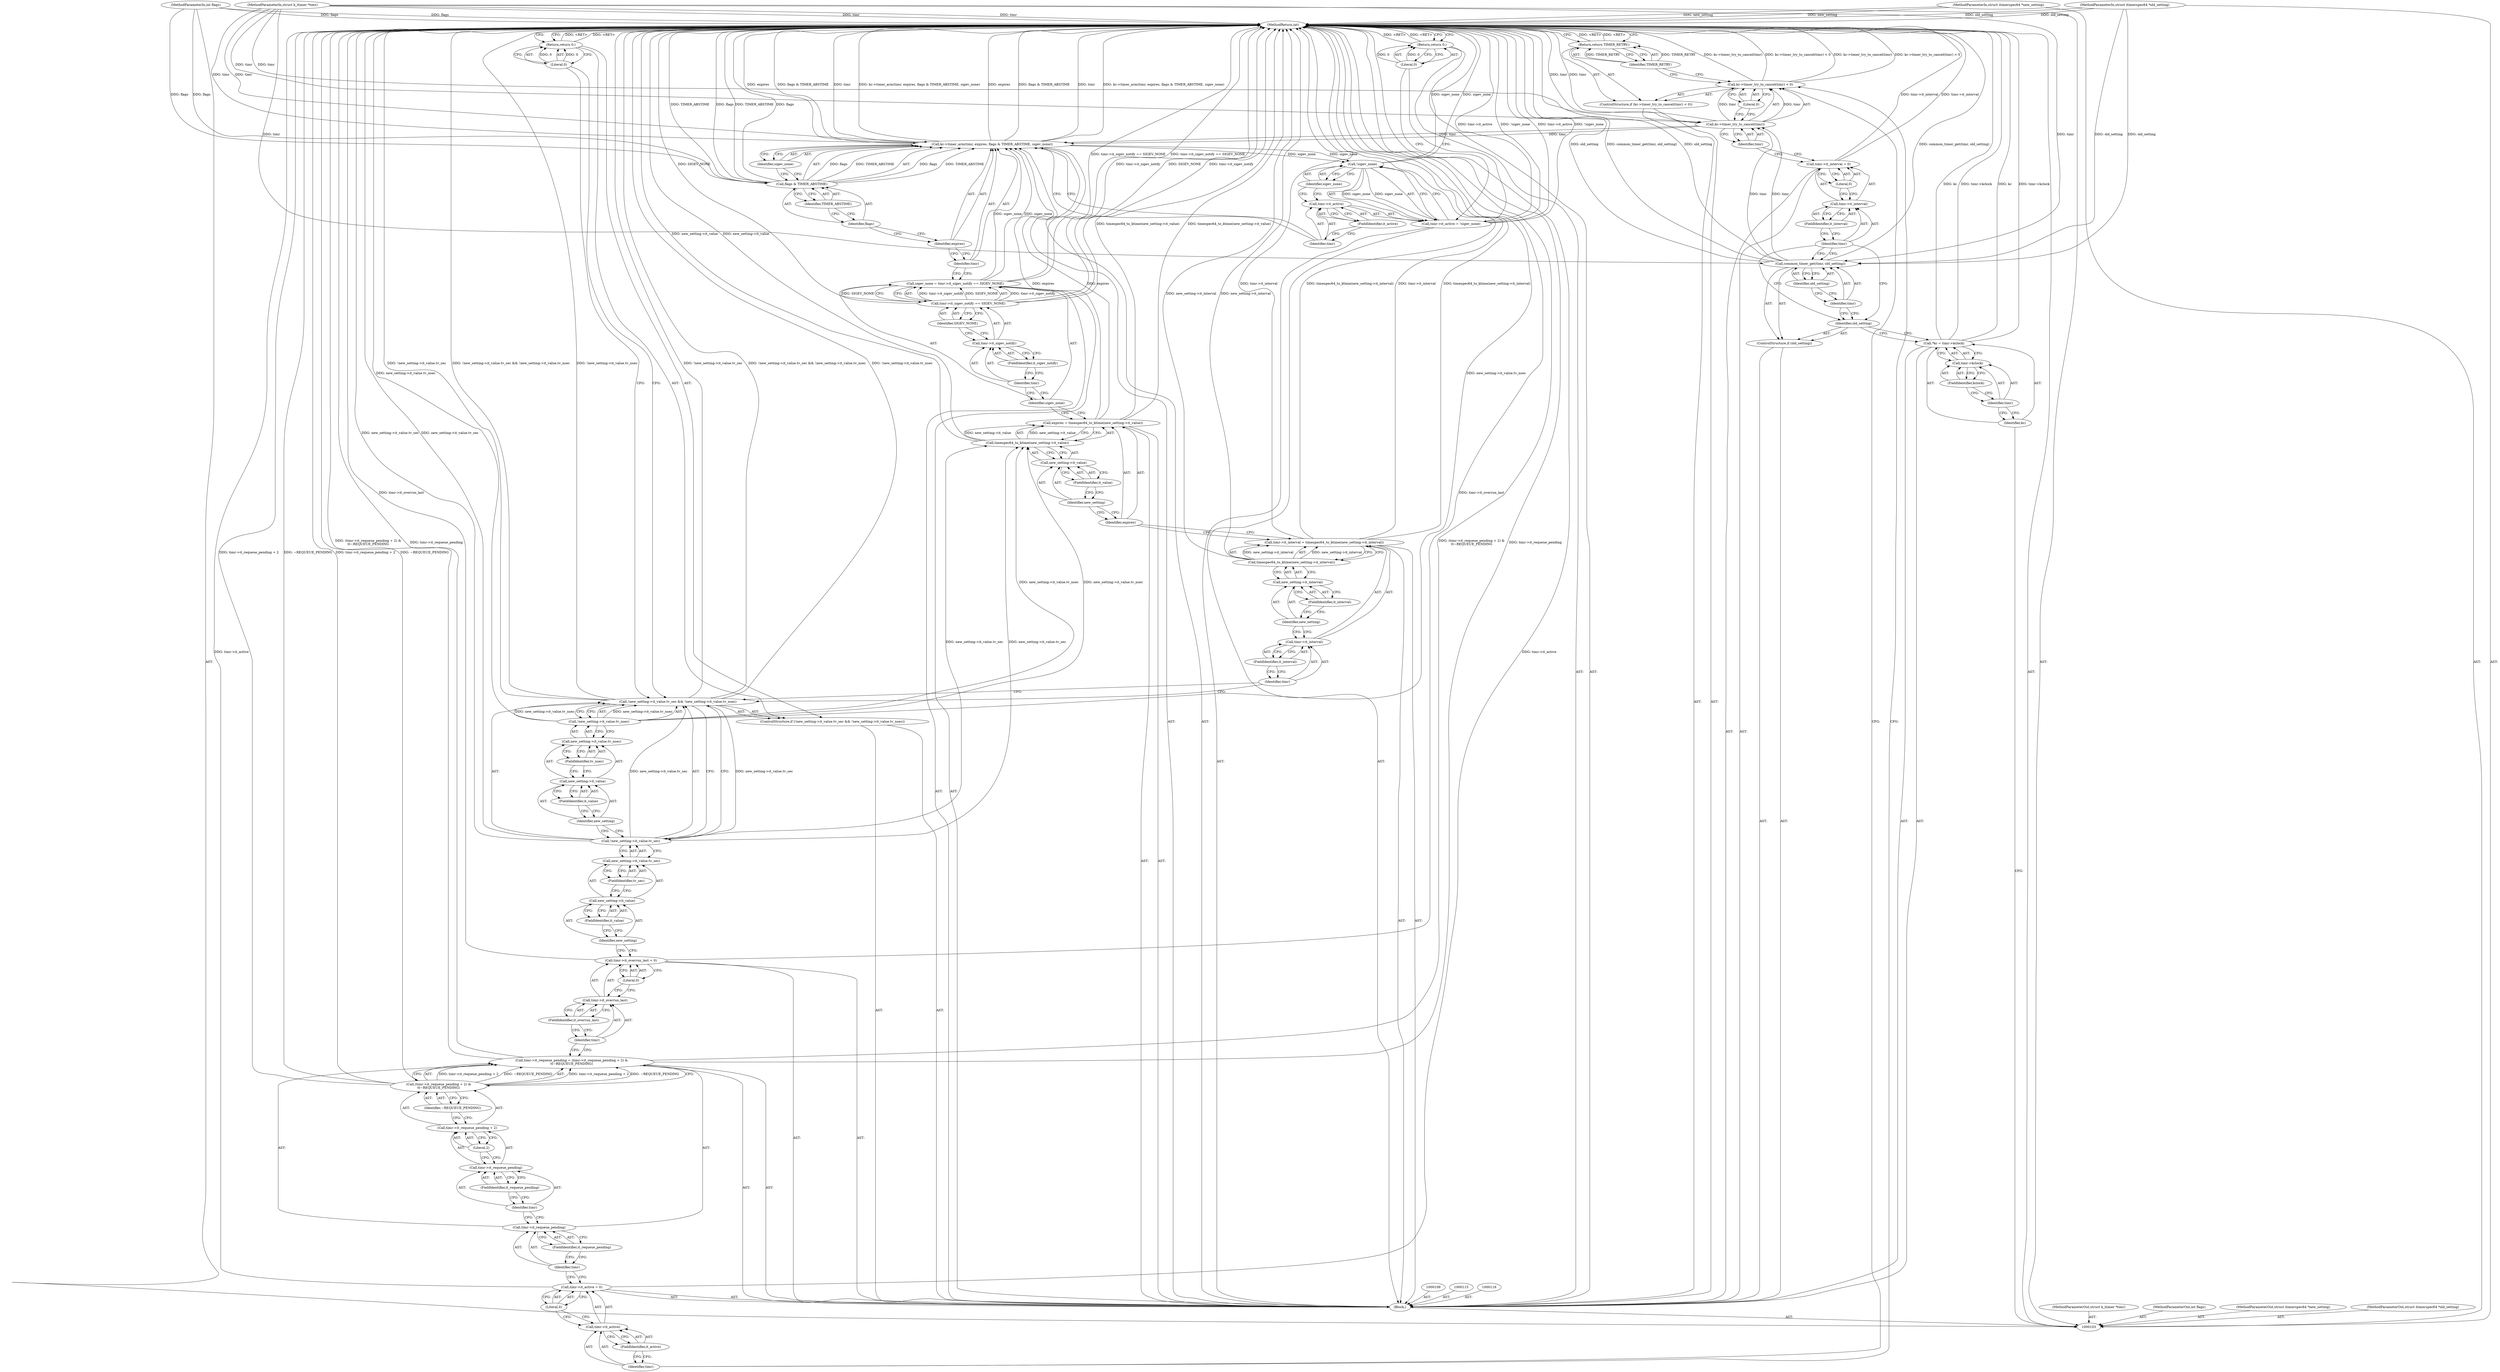 digraph "0_linux_cef31d9af908243421258f1df35a4a644604efbe_0" {
"1000207" [label="(MethodReturn,int)"];
"1000104" [label="(MethodParameterIn,struct k_itimer *timr)"];
"1000281" [label="(MethodParameterOut,struct k_itimer *timr)"];
"1000105" [label="(MethodParameterIn,int flags)"];
"1000282" [label="(MethodParameterOut,int flags)"];
"1000120" [label="(Identifier,timr)"];
"1000119" [label="(Call,common_timer_get(timr, old_setting))"];
"1000121" [label="(Identifier,old_setting)"];
"1000122" [label="(Call,timr->it_interval = 0)"];
"1000123" [label="(Call,timr->it_interval)"];
"1000124" [label="(Identifier,timr)"];
"1000126" [label="(Literal,0)"];
"1000125" [label="(FieldIdentifier,it_interval)"];
"1000127" [label="(ControlStructure,if (kc->timer_try_to_cancel(timr) < 0))"];
"1000130" [label="(Identifier,timr)"];
"1000131" [label="(Literal,0)"];
"1000128" [label="(Call,kc->timer_try_to_cancel(timr) < 0)"];
"1000129" [label="(Call,kc->timer_try_to_cancel(timr))"];
"1000132" [label="(Return,return TIMER_RETRY;)"];
"1000133" [label="(Identifier,TIMER_RETRY)"];
"1000106" [label="(MethodParameterIn,struct itimerspec64 *new_setting)"];
"1000283" [label="(MethodParameterOut,struct itimerspec64 *new_setting)"];
"1000134" [label="(Call,timr->it_active = 0)"];
"1000135" [label="(Call,timr->it_active)"];
"1000136" [label="(Identifier,timr)"];
"1000138" [label="(Literal,0)"];
"1000137" [label="(FieldIdentifier,it_active)"];
"1000139" [label="(Call,timr->it_requeue_pending = (timr->it_requeue_pending + 2) &\n\t\t~REQUEUE_PENDING)"];
"1000140" [label="(Call,timr->it_requeue_pending)"];
"1000141" [label="(Identifier,timr)"];
"1000143" [label="(Call,(timr->it_requeue_pending + 2) &\n\t\t~REQUEUE_PENDING)"];
"1000144" [label="(Call,timr->it_requeue_pending + 2)"];
"1000145" [label="(Call,timr->it_requeue_pending)"];
"1000146" [label="(Identifier,timr)"];
"1000147" [label="(FieldIdentifier,it_requeue_pending)"];
"1000148" [label="(Literal,2)"];
"1000142" [label="(FieldIdentifier,it_requeue_pending)"];
"1000149" [label="(Identifier,~REQUEUE_PENDING)"];
"1000150" [label="(Call,timr->it_overrun_last = 0)"];
"1000151" [label="(Call,timr->it_overrun_last)"];
"1000152" [label="(Identifier,timr)"];
"1000154" [label="(Literal,0)"];
"1000153" [label="(FieldIdentifier,it_overrun_last)"];
"1000155" [label="(ControlStructure,if (!new_setting->it_value.tv_sec && !new_setting->it_value.tv_nsec))"];
"1000161" [label="(FieldIdentifier,it_value)"];
"1000162" [label="(FieldIdentifier,tv_sec)"];
"1000163" [label="(Call,!new_setting->it_value.tv_nsec)"];
"1000164" [label="(Call,new_setting->it_value.tv_nsec)"];
"1000165" [label="(Call,new_setting->it_value)"];
"1000166" [label="(Identifier,new_setting)"];
"1000156" [label="(Call,!new_setting->it_value.tv_sec && !new_setting->it_value.tv_nsec)"];
"1000157" [label="(Call,!new_setting->it_value.tv_sec)"];
"1000167" [label="(FieldIdentifier,it_value)"];
"1000158" [label="(Call,new_setting->it_value.tv_sec)"];
"1000159" [label="(Call,new_setting->it_value)"];
"1000160" [label="(Identifier,new_setting)"];
"1000168" [label="(FieldIdentifier,tv_nsec)"];
"1000169" [label="(Return,return 0;)"];
"1000170" [label="(Literal,0)"];
"1000107" [label="(MethodParameterIn,struct itimerspec64 *old_setting)"];
"1000284" [label="(MethodParameterOut,struct itimerspec64 *old_setting)"];
"1000171" [label="(Call,timr->it_interval = timespec64_to_ktime(new_setting->it_interval))"];
"1000172" [label="(Call,timr->it_interval)"];
"1000173" [label="(Identifier,timr)"];
"1000175" [label="(Call,timespec64_to_ktime(new_setting->it_interval))"];
"1000176" [label="(Call,new_setting->it_interval)"];
"1000177" [label="(Identifier,new_setting)"];
"1000178" [label="(FieldIdentifier,it_interval)"];
"1000174" [label="(FieldIdentifier,it_interval)"];
"1000181" [label="(Call,timespec64_to_ktime(new_setting->it_value))"];
"1000179" [label="(Call,expires = timespec64_to_ktime(new_setting->it_value))"];
"1000180" [label="(Identifier,expires)"];
"1000182" [label="(Call,new_setting->it_value)"];
"1000183" [label="(Identifier,new_setting)"];
"1000184" [label="(FieldIdentifier,it_value)"];
"1000185" [label="(Call,sigev_none = timr->it_sigev_notify == SIGEV_NONE)"];
"1000186" [label="(Identifier,sigev_none)"];
"1000187" [label="(Call,timr->it_sigev_notify == SIGEV_NONE)"];
"1000188" [label="(Call,timr->it_sigev_notify)"];
"1000189" [label="(Identifier,timr)"];
"1000190" [label="(FieldIdentifier,it_sigev_notify)"];
"1000191" [label="(Identifier,SIGEV_NONE)"];
"1000193" [label="(Identifier,timr)"];
"1000192" [label="(Call,kc->timer_arm(timr, expires, flags & TIMER_ABSTIME, sigev_none))"];
"1000194" [label="(Identifier,expires)"];
"1000195" [label="(Call,flags & TIMER_ABSTIME)"];
"1000196" [label="(Identifier,flags)"];
"1000197" [label="(Identifier,TIMER_ABSTIME)"];
"1000198" [label="(Identifier,sigev_none)"];
"1000199" [label="(Call,timr->it_active = !sigev_none)"];
"1000200" [label="(Call,timr->it_active)"];
"1000201" [label="(Identifier,timr)"];
"1000203" [label="(Call,!sigev_none)"];
"1000204" [label="(Identifier,sigev_none)"];
"1000202" [label="(FieldIdentifier,it_active)"];
"1000205" [label="(Return,return 0;)"];
"1000206" [label="(Literal,0)"];
"1000108" [label="(Block,)"];
"1000110" [label="(Call,*kc = timr->kclock)"];
"1000111" [label="(Identifier,kc)"];
"1000112" [label="(Call,timr->kclock)"];
"1000113" [label="(Identifier,timr)"];
"1000114" [label="(FieldIdentifier,kclock)"];
"1000117" [label="(ControlStructure,if (old_setting))"];
"1000118" [label="(Identifier,old_setting)"];
"1000207" -> "1000103"  [label="AST: "];
"1000207" -> "1000132"  [label="CFG: "];
"1000207" -> "1000169"  [label="CFG: "];
"1000207" -> "1000205"  [label="CFG: "];
"1000169" -> "1000207"  [label="DDG: <RET>"];
"1000132" -> "1000207"  [label="DDG: <RET>"];
"1000205" -> "1000207"  [label="DDG: <RET>"];
"1000192" -> "1000207"  [label="DDG: expires"];
"1000192" -> "1000207"  [label="DDG: flags & TIMER_ABSTIME"];
"1000192" -> "1000207"  [label="DDG: timr"];
"1000192" -> "1000207"  [label="DDG: kc->timer_arm(timr, expires, flags & TIMER_ABSTIME, sigev_none)"];
"1000105" -> "1000207"  [label="DDG: flags"];
"1000179" -> "1000207"  [label="DDG: timespec64_to_ktime(new_setting->it_value)"];
"1000110" -> "1000207"  [label="DDG: timr->kclock"];
"1000110" -> "1000207"  [label="DDG: kc"];
"1000119" -> "1000207"  [label="DDG: common_timer_get(timr, old_setting)"];
"1000119" -> "1000207"  [label="DDG: old_setting"];
"1000203" -> "1000207"  [label="DDG: sigev_none"];
"1000181" -> "1000207"  [label="DDG: new_setting->it_value"];
"1000187" -> "1000207"  [label="DDG: timr->it_sigev_notify"];
"1000187" -> "1000207"  [label="DDG: SIGEV_NONE"];
"1000129" -> "1000207"  [label="DDG: timr"];
"1000163" -> "1000207"  [label="DDG: new_setting->it_value.tv_nsec"];
"1000171" -> "1000207"  [label="DDG: timr->it_interval"];
"1000171" -> "1000207"  [label="DDG: timespec64_to_ktime(new_setting->it_interval)"];
"1000185" -> "1000207"  [label="DDG: timr->it_sigev_notify == SIGEV_NONE"];
"1000107" -> "1000207"  [label="DDG: old_setting"];
"1000150" -> "1000207"  [label="DDG: timr->it_overrun_last"];
"1000199" -> "1000207"  [label="DDG: timr->it_active"];
"1000199" -> "1000207"  [label="DDG: !sigev_none"];
"1000156" -> "1000207"  [label="DDG: !new_setting->it_value.tv_sec"];
"1000156" -> "1000207"  [label="DDG: !new_setting->it_value.tv_sec && !new_setting->it_value.tv_nsec"];
"1000156" -> "1000207"  [label="DDG: !new_setting->it_value.tv_nsec"];
"1000104" -> "1000207"  [label="DDG: timr"];
"1000122" -> "1000207"  [label="DDG: timr->it_interval"];
"1000139" -> "1000207"  [label="DDG: timr->it_requeue_pending"];
"1000139" -> "1000207"  [label="DDG: (timr->it_requeue_pending + 2) &\n\t\t~REQUEUE_PENDING"];
"1000128" -> "1000207"  [label="DDG: kc->timer_try_to_cancel(timr)"];
"1000128" -> "1000207"  [label="DDG: kc->timer_try_to_cancel(timr) < 0"];
"1000157" -> "1000207"  [label="DDG: new_setting->it_value.tv_sec"];
"1000143" -> "1000207"  [label="DDG: timr->it_requeue_pending + 2"];
"1000143" -> "1000207"  [label="DDG: ~REQUEUE_PENDING"];
"1000175" -> "1000207"  [label="DDG: new_setting->it_interval"];
"1000195" -> "1000207"  [label="DDG: TIMER_ABSTIME"];
"1000195" -> "1000207"  [label="DDG: flags"];
"1000134" -> "1000207"  [label="DDG: timr->it_active"];
"1000106" -> "1000207"  [label="DDG: new_setting"];
"1000104" -> "1000103"  [label="AST: "];
"1000104" -> "1000207"  [label="DDG: timr"];
"1000104" -> "1000119"  [label="DDG: timr"];
"1000104" -> "1000129"  [label="DDG: timr"];
"1000104" -> "1000192"  [label="DDG: timr"];
"1000281" -> "1000103"  [label="AST: "];
"1000105" -> "1000103"  [label="AST: "];
"1000105" -> "1000207"  [label="DDG: flags"];
"1000105" -> "1000195"  [label="DDG: flags"];
"1000282" -> "1000103"  [label="AST: "];
"1000120" -> "1000119"  [label="AST: "];
"1000120" -> "1000118"  [label="CFG: "];
"1000121" -> "1000120"  [label="CFG: "];
"1000119" -> "1000117"  [label="AST: "];
"1000119" -> "1000121"  [label="CFG: "];
"1000120" -> "1000119"  [label="AST: "];
"1000121" -> "1000119"  [label="AST: "];
"1000124" -> "1000119"  [label="CFG: "];
"1000119" -> "1000207"  [label="DDG: common_timer_get(timr, old_setting)"];
"1000119" -> "1000207"  [label="DDG: old_setting"];
"1000104" -> "1000119"  [label="DDG: timr"];
"1000107" -> "1000119"  [label="DDG: old_setting"];
"1000119" -> "1000129"  [label="DDG: timr"];
"1000121" -> "1000119"  [label="AST: "];
"1000121" -> "1000120"  [label="CFG: "];
"1000119" -> "1000121"  [label="CFG: "];
"1000122" -> "1000108"  [label="AST: "];
"1000122" -> "1000126"  [label="CFG: "];
"1000123" -> "1000122"  [label="AST: "];
"1000126" -> "1000122"  [label="AST: "];
"1000130" -> "1000122"  [label="CFG: "];
"1000122" -> "1000207"  [label="DDG: timr->it_interval"];
"1000123" -> "1000122"  [label="AST: "];
"1000123" -> "1000125"  [label="CFG: "];
"1000124" -> "1000123"  [label="AST: "];
"1000125" -> "1000123"  [label="AST: "];
"1000126" -> "1000123"  [label="CFG: "];
"1000124" -> "1000123"  [label="AST: "];
"1000124" -> "1000119"  [label="CFG: "];
"1000124" -> "1000118"  [label="CFG: "];
"1000125" -> "1000124"  [label="CFG: "];
"1000126" -> "1000122"  [label="AST: "];
"1000126" -> "1000123"  [label="CFG: "];
"1000122" -> "1000126"  [label="CFG: "];
"1000125" -> "1000123"  [label="AST: "];
"1000125" -> "1000124"  [label="CFG: "];
"1000123" -> "1000125"  [label="CFG: "];
"1000127" -> "1000108"  [label="AST: "];
"1000128" -> "1000127"  [label="AST: "];
"1000132" -> "1000127"  [label="AST: "];
"1000130" -> "1000129"  [label="AST: "];
"1000130" -> "1000122"  [label="CFG: "];
"1000129" -> "1000130"  [label="CFG: "];
"1000131" -> "1000128"  [label="AST: "];
"1000131" -> "1000129"  [label="CFG: "];
"1000128" -> "1000131"  [label="CFG: "];
"1000128" -> "1000127"  [label="AST: "];
"1000128" -> "1000131"  [label="CFG: "];
"1000129" -> "1000128"  [label="AST: "];
"1000131" -> "1000128"  [label="AST: "];
"1000133" -> "1000128"  [label="CFG: "];
"1000136" -> "1000128"  [label="CFG: "];
"1000128" -> "1000207"  [label="DDG: kc->timer_try_to_cancel(timr)"];
"1000128" -> "1000207"  [label="DDG: kc->timer_try_to_cancel(timr) < 0"];
"1000129" -> "1000128"  [label="DDG: timr"];
"1000129" -> "1000128"  [label="AST: "];
"1000129" -> "1000130"  [label="CFG: "];
"1000130" -> "1000129"  [label="AST: "];
"1000131" -> "1000129"  [label="CFG: "];
"1000129" -> "1000207"  [label="DDG: timr"];
"1000129" -> "1000128"  [label="DDG: timr"];
"1000119" -> "1000129"  [label="DDG: timr"];
"1000104" -> "1000129"  [label="DDG: timr"];
"1000129" -> "1000192"  [label="DDG: timr"];
"1000132" -> "1000127"  [label="AST: "];
"1000132" -> "1000133"  [label="CFG: "];
"1000133" -> "1000132"  [label="AST: "];
"1000207" -> "1000132"  [label="CFG: "];
"1000132" -> "1000207"  [label="DDG: <RET>"];
"1000133" -> "1000132"  [label="DDG: TIMER_RETRY"];
"1000133" -> "1000132"  [label="AST: "];
"1000133" -> "1000128"  [label="CFG: "];
"1000132" -> "1000133"  [label="CFG: "];
"1000133" -> "1000132"  [label="DDG: TIMER_RETRY"];
"1000106" -> "1000103"  [label="AST: "];
"1000106" -> "1000207"  [label="DDG: new_setting"];
"1000283" -> "1000103"  [label="AST: "];
"1000134" -> "1000108"  [label="AST: "];
"1000134" -> "1000138"  [label="CFG: "];
"1000135" -> "1000134"  [label="AST: "];
"1000138" -> "1000134"  [label="AST: "];
"1000141" -> "1000134"  [label="CFG: "];
"1000134" -> "1000207"  [label="DDG: timr->it_active"];
"1000135" -> "1000134"  [label="AST: "];
"1000135" -> "1000137"  [label="CFG: "];
"1000136" -> "1000135"  [label="AST: "];
"1000137" -> "1000135"  [label="AST: "];
"1000138" -> "1000135"  [label="CFG: "];
"1000136" -> "1000135"  [label="AST: "];
"1000136" -> "1000128"  [label="CFG: "];
"1000137" -> "1000136"  [label="CFG: "];
"1000138" -> "1000134"  [label="AST: "];
"1000138" -> "1000135"  [label="CFG: "];
"1000134" -> "1000138"  [label="CFG: "];
"1000137" -> "1000135"  [label="AST: "];
"1000137" -> "1000136"  [label="CFG: "];
"1000135" -> "1000137"  [label="CFG: "];
"1000139" -> "1000108"  [label="AST: "];
"1000139" -> "1000143"  [label="CFG: "];
"1000140" -> "1000139"  [label="AST: "];
"1000143" -> "1000139"  [label="AST: "];
"1000152" -> "1000139"  [label="CFG: "];
"1000139" -> "1000207"  [label="DDG: timr->it_requeue_pending"];
"1000139" -> "1000207"  [label="DDG: (timr->it_requeue_pending + 2) &\n\t\t~REQUEUE_PENDING"];
"1000143" -> "1000139"  [label="DDG: timr->it_requeue_pending + 2"];
"1000143" -> "1000139"  [label="DDG: ~REQUEUE_PENDING"];
"1000140" -> "1000139"  [label="AST: "];
"1000140" -> "1000142"  [label="CFG: "];
"1000141" -> "1000140"  [label="AST: "];
"1000142" -> "1000140"  [label="AST: "];
"1000146" -> "1000140"  [label="CFG: "];
"1000141" -> "1000140"  [label="AST: "];
"1000141" -> "1000134"  [label="CFG: "];
"1000142" -> "1000141"  [label="CFG: "];
"1000143" -> "1000139"  [label="AST: "];
"1000143" -> "1000149"  [label="CFG: "];
"1000144" -> "1000143"  [label="AST: "];
"1000149" -> "1000143"  [label="AST: "];
"1000139" -> "1000143"  [label="CFG: "];
"1000143" -> "1000207"  [label="DDG: timr->it_requeue_pending + 2"];
"1000143" -> "1000207"  [label="DDG: ~REQUEUE_PENDING"];
"1000143" -> "1000139"  [label="DDG: timr->it_requeue_pending + 2"];
"1000143" -> "1000139"  [label="DDG: ~REQUEUE_PENDING"];
"1000144" -> "1000143"  [label="AST: "];
"1000144" -> "1000148"  [label="CFG: "];
"1000145" -> "1000144"  [label="AST: "];
"1000148" -> "1000144"  [label="AST: "];
"1000149" -> "1000144"  [label="CFG: "];
"1000145" -> "1000144"  [label="AST: "];
"1000145" -> "1000147"  [label="CFG: "];
"1000146" -> "1000145"  [label="AST: "];
"1000147" -> "1000145"  [label="AST: "];
"1000148" -> "1000145"  [label="CFG: "];
"1000146" -> "1000145"  [label="AST: "];
"1000146" -> "1000140"  [label="CFG: "];
"1000147" -> "1000146"  [label="CFG: "];
"1000147" -> "1000145"  [label="AST: "];
"1000147" -> "1000146"  [label="CFG: "];
"1000145" -> "1000147"  [label="CFG: "];
"1000148" -> "1000144"  [label="AST: "];
"1000148" -> "1000145"  [label="CFG: "];
"1000144" -> "1000148"  [label="CFG: "];
"1000142" -> "1000140"  [label="AST: "];
"1000142" -> "1000141"  [label="CFG: "];
"1000140" -> "1000142"  [label="CFG: "];
"1000149" -> "1000143"  [label="AST: "];
"1000149" -> "1000144"  [label="CFG: "];
"1000143" -> "1000149"  [label="CFG: "];
"1000150" -> "1000108"  [label="AST: "];
"1000150" -> "1000154"  [label="CFG: "];
"1000151" -> "1000150"  [label="AST: "];
"1000154" -> "1000150"  [label="AST: "];
"1000160" -> "1000150"  [label="CFG: "];
"1000150" -> "1000207"  [label="DDG: timr->it_overrun_last"];
"1000151" -> "1000150"  [label="AST: "];
"1000151" -> "1000153"  [label="CFG: "];
"1000152" -> "1000151"  [label="AST: "];
"1000153" -> "1000151"  [label="AST: "];
"1000154" -> "1000151"  [label="CFG: "];
"1000152" -> "1000151"  [label="AST: "];
"1000152" -> "1000139"  [label="CFG: "];
"1000153" -> "1000152"  [label="CFG: "];
"1000154" -> "1000150"  [label="AST: "];
"1000154" -> "1000151"  [label="CFG: "];
"1000150" -> "1000154"  [label="CFG: "];
"1000153" -> "1000151"  [label="AST: "];
"1000153" -> "1000152"  [label="CFG: "];
"1000151" -> "1000153"  [label="CFG: "];
"1000155" -> "1000108"  [label="AST: "];
"1000156" -> "1000155"  [label="AST: "];
"1000169" -> "1000155"  [label="AST: "];
"1000161" -> "1000159"  [label="AST: "];
"1000161" -> "1000160"  [label="CFG: "];
"1000159" -> "1000161"  [label="CFG: "];
"1000162" -> "1000158"  [label="AST: "];
"1000162" -> "1000159"  [label="CFG: "];
"1000158" -> "1000162"  [label="CFG: "];
"1000163" -> "1000156"  [label="AST: "];
"1000163" -> "1000164"  [label="CFG: "];
"1000164" -> "1000163"  [label="AST: "];
"1000156" -> "1000163"  [label="CFG: "];
"1000163" -> "1000207"  [label="DDG: new_setting->it_value.tv_nsec"];
"1000163" -> "1000156"  [label="DDG: new_setting->it_value.tv_nsec"];
"1000163" -> "1000181"  [label="DDG: new_setting->it_value.tv_nsec"];
"1000164" -> "1000163"  [label="AST: "];
"1000164" -> "1000168"  [label="CFG: "];
"1000165" -> "1000164"  [label="AST: "];
"1000168" -> "1000164"  [label="AST: "];
"1000163" -> "1000164"  [label="CFG: "];
"1000165" -> "1000164"  [label="AST: "];
"1000165" -> "1000167"  [label="CFG: "];
"1000166" -> "1000165"  [label="AST: "];
"1000167" -> "1000165"  [label="AST: "];
"1000168" -> "1000165"  [label="CFG: "];
"1000166" -> "1000165"  [label="AST: "];
"1000166" -> "1000157"  [label="CFG: "];
"1000167" -> "1000166"  [label="CFG: "];
"1000156" -> "1000155"  [label="AST: "];
"1000156" -> "1000157"  [label="CFG: "];
"1000156" -> "1000163"  [label="CFG: "];
"1000157" -> "1000156"  [label="AST: "];
"1000163" -> "1000156"  [label="AST: "];
"1000170" -> "1000156"  [label="CFG: "];
"1000173" -> "1000156"  [label="CFG: "];
"1000156" -> "1000207"  [label="DDG: !new_setting->it_value.tv_sec"];
"1000156" -> "1000207"  [label="DDG: !new_setting->it_value.tv_sec && !new_setting->it_value.tv_nsec"];
"1000156" -> "1000207"  [label="DDG: !new_setting->it_value.tv_nsec"];
"1000157" -> "1000156"  [label="DDG: new_setting->it_value.tv_sec"];
"1000163" -> "1000156"  [label="DDG: new_setting->it_value.tv_nsec"];
"1000157" -> "1000156"  [label="AST: "];
"1000157" -> "1000158"  [label="CFG: "];
"1000158" -> "1000157"  [label="AST: "];
"1000166" -> "1000157"  [label="CFG: "];
"1000156" -> "1000157"  [label="CFG: "];
"1000157" -> "1000207"  [label="DDG: new_setting->it_value.tv_sec"];
"1000157" -> "1000156"  [label="DDG: new_setting->it_value.tv_sec"];
"1000157" -> "1000181"  [label="DDG: new_setting->it_value.tv_sec"];
"1000167" -> "1000165"  [label="AST: "];
"1000167" -> "1000166"  [label="CFG: "];
"1000165" -> "1000167"  [label="CFG: "];
"1000158" -> "1000157"  [label="AST: "];
"1000158" -> "1000162"  [label="CFG: "];
"1000159" -> "1000158"  [label="AST: "];
"1000162" -> "1000158"  [label="AST: "];
"1000157" -> "1000158"  [label="CFG: "];
"1000159" -> "1000158"  [label="AST: "];
"1000159" -> "1000161"  [label="CFG: "];
"1000160" -> "1000159"  [label="AST: "];
"1000161" -> "1000159"  [label="AST: "];
"1000162" -> "1000159"  [label="CFG: "];
"1000160" -> "1000159"  [label="AST: "];
"1000160" -> "1000150"  [label="CFG: "];
"1000161" -> "1000160"  [label="CFG: "];
"1000168" -> "1000164"  [label="AST: "];
"1000168" -> "1000165"  [label="CFG: "];
"1000164" -> "1000168"  [label="CFG: "];
"1000169" -> "1000155"  [label="AST: "];
"1000169" -> "1000170"  [label="CFG: "];
"1000170" -> "1000169"  [label="AST: "];
"1000207" -> "1000169"  [label="CFG: "];
"1000169" -> "1000207"  [label="DDG: <RET>"];
"1000170" -> "1000169"  [label="DDG: 0"];
"1000170" -> "1000169"  [label="AST: "];
"1000170" -> "1000156"  [label="CFG: "];
"1000169" -> "1000170"  [label="CFG: "];
"1000170" -> "1000169"  [label="DDG: 0"];
"1000107" -> "1000103"  [label="AST: "];
"1000107" -> "1000207"  [label="DDG: old_setting"];
"1000107" -> "1000119"  [label="DDG: old_setting"];
"1000284" -> "1000103"  [label="AST: "];
"1000171" -> "1000108"  [label="AST: "];
"1000171" -> "1000175"  [label="CFG: "];
"1000172" -> "1000171"  [label="AST: "];
"1000175" -> "1000171"  [label="AST: "];
"1000180" -> "1000171"  [label="CFG: "];
"1000171" -> "1000207"  [label="DDG: timr->it_interval"];
"1000171" -> "1000207"  [label="DDG: timespec64_to_ktime(new_setting->it_interval)"];
"1000175" -> "1000171"  [label="DDG: new_setting->it_interval"];
"1000172" -> "1000171"  [label="AST: "];
"1000172" -> "1000174"  [label="CFG: "];
"1000173" -> "1000172"  [label="AST: "];
"1000174" -> "1000172"  [label="AST: "];
"1000177" -> "1000172"  [label="CFG: "];
"1000173" -> "1000172"  [label="AST: "];
"1000173" -> "1000156"  [label="CFG: "];
"1000174" -> "1000173"  [label="CFG: "];
"1000175" -> "1000171"  [label="AST: "];
"1000175" -> "1000176"  [label="CFG: "];
"1000176" -> "1000175"  [label="AST: "];
"1000171" -> "1000175"  [label="CFG: "];
"1000175" -> "1000207"  [label="DDG: new_setting->it_interval"];
"1000175" -> "1000171"  [label="DDG: new_setting->it_interval"];
"1000176" -> "1000175"  [label="AST: "];
"1000176" -> "1000178"  [label="CFG: "];
"1000177" -> "1000176"  [label="AST: "];
"1000178" -> "1000176"  [label="AST: "];
"1000175" -> "1000176"  [label="CFG: "];
"1000177" -> "1000176"  [label="AST: "];
"1000177" -> "1000172"  [label="CFG: "];
"1000178" -> "1000177"  [label="CFG: "];
"1000178" -> "1000176"  [label="AST: "];
"1000178" -> "1000177"  [label="CFG: "];
"1000176" -> "1000178"  [label="CFG: "];
"1000174" -> "1000172"  [label="AST: "];
"1000174" -> "1000173"  [label="CFG: "];
"1000172" -> "1000174"  [label="CFG: "];
"1000181" -> "1000179"  [label="AST: "];
"1000181" -> "1000182"  [label="CFG: "];
"1000182" -> "1000181"  [label="AST: "];
"1000179" -> "1000181"  [label="CFG: "];
"1000181" -> "1000207"  [label="DDG: new_setting->it_value"];
"1000181" -> "1000179"  [label="DDG: new_setting->it_value"];
"1000163" -> "1000181"  [label="DDG: new_setting->it_value.tv_nsec"];
"1000157" -> "1000181"  [label="DDG: new_setting->it_value.tv_sec"];
"1000179" -> "1000108"  [label="AST: "];
"1000179" -> "1000181"  [label="CFG: "];
"1000180" -> "1000179"  [label="AST: "];
"1000181" -> "1000179"  [label="AST: "];
"1000186" -> "1000179"  [label="CFG: "];
"1000179" -> "1000207"  [label="DDG: timespec64_to_ktime(new_setting->it_value)"];
"1000181" -> "1000179"  [label="DDG: new_setting->it_value"];
"1000179" -> "1000192"  [label="DDG: expires"];
"1000180" -> "1000179"  [label="AST: "];
"1000180" -> "1000171"  [label="CFG: "];
"1000183" -> "1000180"  [label="CFG: "];
"1000182" -> "1000181"  [label="AST: "];
"1000182" -> "1000184"  [label="CFG: "];
"1000183" -> "1000182"  [label="AST: "];
"1000184" -> "1000182"  [label="AST: "];
"1000181" -> "1000182"  [label="CFG: "];
"1000183" -> "1000182"  [label="AST: "];
"1000183" -> "1000180"  [label="CFG: "];
"1000184" -> "1000183"  [label="CFG: "];
"1000184" -> "1000182"  [label="AST: "];
"1000184" -> "1000183"  [label="CFG: "];
"1000182" -> "1000184"  [label="CFG: "];
"1000185" -> "1000108"  [label="AST: "];
"1000185" -> "1000187"  [label="CFG: "];
"1000186" -> "1000185"  [label="AST: "];
"1000187" -> "1000185"  [label="AST: "];
"1000193" -> "1000185"  [label="CFG: "];
"1000185" -> "1000207"  [label="DDG: timr->it_sigev_notify == SIGEV_NONE"];
"1000187" -> "1000185"  [label="DDG: timr->it_sigev_notify"];
"1000187" -> "1000185"  [label="DDG: SIGEV_NONE"];
"1000185" -> "1000192"  [label="DDG: sigev_none"];
"1000186" -> "1000185"  [label="AST: "];
"1000186" -> "1000179"  [label="CFG: "];
"1000189" -> "1000186"  [label="CFG: "];
"1000187" -> "1000185"  [label="AST: "];
"1000187" -> "1000191"  [label="CFG: "];
"1000188" -> "1000187"  [label="AST: "];
"1000191" -> "1000187"  [label="AST: "];
"1000185" -> "1000187"  [label="CFG: "];
"1000187" -> "1000207"  [label="DDG: timr->it_sigev_notify"];
"1000187" -> "1000207"  [label="DDG: SIGEV_NONE"];
"1000187" -> "1000185"  [label="DDG: timr->it_sigev_notify"];
"1000187" -> "1000185"  [label="DDG: SIGEV_NONE"];
"1000188" -> "1000187"  [label="AST: "];
"1000188" -> "1000190"  [label="CFG: "];
"1000189" -> "1000188"  [label="AST: "];
"1000190" -> "1000188"  [label="AST: "];
"1000191" -> "1000188"  [label="CFG: "];
"1000189" -> "1000188"  [label="AST: "];
"1000189" -> "1000186"  [label="CFG: "];
"1000190" -> "1000189"  [label="CFG: "];
"1000190" -> "1000188"  [label="AST: "];
"1000190" -> "1000189"  [label="CFG: "];
"1000188" -> "1000190"  [label="CFG: "];
"1000191" -> "1000187"  [label="AST: "];
"1000191" -> "1000188"  [label="CFG: "];
"1000187" -> "1000191"  [label="CFG: "];
"1000193" -> "1000192"  [label="AST: "];
"1000193" -> "1000185"  [label="CFG: "];
"1000194" -> "1000193"  [label="CFG: "];
"1000192" -> "1000108"  [label="AST: "];
"1000192" -> "1000198"  [label="CFG: "];
"1000193" -> "1000192"  [label="AST: "];
"1000194" -> "1000192"  [label="AST: "];
"1000195" -> "1000192"  [label="AST: "];
"1000198" -> "1000192"  [label="AST: "];
"1000201" -> "1000192"  [label="CFG: "];
"1000192" -> "1000207"  [label="DDG: expires"];
"1000192" -> "1000207"  [label="DDG: flags & TIMER_ABSTIME"];
"1000192" -> "1000207"  [label="DDG: timr"];
"1000192" -> "1000207"  [label="DDG: kc->timer_arm(timr, expires, flags & TIMER_ABSTIME, sigev_none)"];
"1000129" -> "1000192"  [label="DDG: timr"];
"1000104" -> "1000192"  [label="DDG: timr"];
"1000179" -> "1000192"  [label="DDG: expires"];
"1000195" -> "1000192"  [label="DDG: flags"];
"1000195" -> "1000192"  [label="DDG: TIMER_ABSTIME"];
"1000185" -> "1000192"  [label="DDG: sigev_none"];
"1000192" -> "1000203"  [label="DDG: sigev_none"];
"1000194" -> "1000192"  [label="AST: "];
"1000194" -> "1000193"  [label="CFG: "];
"1000196" -> "1000194"  [label="CFG: "];
"1000195" -> "1000192"  [label="AST: "];
"1000195" -> "1000197"  [label="CFG: "];
"1000196" -> "1000195"  [label="AST: "];
"1000197" -> "1000195"  [label="AST: "];
"1000198" -> "1000195"  [label="CFG: "];
"1000195" -> "1000207"  [label="DDG: TIMER_ABSTIME"];
"1000195" -> "1000207"  [label="DDG: flags"];
"1000195" -> "1000192"  [label="DDG: flags"];
"1000195" -> "1000192"  [label="DDG: TIMER_ABSTIME"];
"1000105" -> "1000195"  [label="DDG: flags"];
"1000196" -> "1000195"  [label="AST: "];
"1000196" -> "1000194"  [label="CFG: "];
"1000197" -> "1000196"  [label="CFG: "];
"1000197" -> "1000195"  [label="AST: "];
"1000197" -> "1000196"  [label="CFG: "];
"1000195" -> "1000197"  [label="CFG: "];
"1000198" -> "1000192"  [label="AST: "];
"1000198" -> "1000195"  [label="CFG: "];
"1000192" -> "1000198"  [label="CFG: "];
"1000199" -> "1000108"  [label="AST: "];
"1000199" -> "1000203"  [label="CFG: "];
"1000200" -> "1000199"  [label="AST: "];
"1000203" -> "1000199"  [label="AST: "];
"1000206" -> "1000199"  [label="CFG: "];
"1000199" -> "1000207"  [label="DDG: timr->it_active"];
"1000199" -> "1000207"  [label="DDG: !sigev_none"];
"1000203" -> "1000199"  [label="DDG: sigev_none"];
"1000200" -> "1000199"  [label="AST: "];
"1000200" -> "1000202"  [label="CFG: "];
"1000201" -> "1000200"  [label="AST: "];
"1000202" -> "1000200"  [label="AST: "];
"1000204" -> "1000200"  [label="CFG: "];
"1000201" -> "1000200"  [label="AST: "];
"1000201" -> "1000192"  [label="CFG: "];
"1000202" -> "1000201"  [label="CFG: "];
"1000203" -> "1000199"  [label="AST: "];
"1000203" -> "1000204"  [label="CFG: "];
"1000204" -> "1000203"  [label="AST: "];
"1000199" -> "1000203"  [label="CFG: "];
"1000203" -> "1000207"  [label="DDG: sigev_none"];
"1000203" -> "1000199"  [label="DDG: sigev_none"];
"1000192" -> "1000203"  [label="DDG: sigev_none"];
"1000204" -> "1000203"  [label="AST: "];
"1000204" -> "1000200"  [label="CFG: "];
"1000203" -> "1000204"  [label="CFG: "];
"1000202" -> "1000200"  [label="AST: "];
"1000202" -> "1000201"  [label="CFG: "];
"1000200" -> "1000202"  [label="CFG: "];
"1000205" -> "1000108"  [label="AST: "];
"1000205" -> "1000206"  [label="CFG: "];
"1000206" -> "1000205"  [label="AST: "];
"1000207" -> "1000205"  [label="CFG: "];
"1000205" -> "1000207"  [label="DDG: <RET>"];
"1000206" -> "1000205"  [label="DDG: 0"];
"1000206" -> "1000205"  [label="AST: "];
"1000206" -> "1000199"  [label="CFG: "];
"1000205" -> "1000206"  [label="CFG: "];
"1000206" -> "1000205"  [label="DDG: 0"];
"1000108" -> "1000103"  [label="AST: "];
"1000109" -> "1000108"  [label="AST: "];
"1000110" -> "1000108"  [label="AST: "];
"1000115" -> "1000108"  [label="AST: "];
"1000116" -> "1000108"  [label="AST: "];
"1000117" -> "1000108"  [label="AST: "];
"1000122" -> "1000108"  [label="AST: "];
"1000127" -> "1000108"  [label="AST: "];
"1000134" -> "1000108"  [label="AST: "];
"1000139" -> "1000108"  [label="AST: "];
"1000150" -> "1000108"  [label="AST: "];
"1000155" -> "1000108"  [label="AST: "];
"1000171" -> "1000108"  [label="AST: "];
"1000179" -> "1000108"  [label="AST: "];
"1000185" -> "1000108"  [label="AST: "];
"1000192" -> "1000108"  [label="AST: "];
"1000199" -> "1000108"  [label="AST: "];
"1000205" -> "1000108"  [label="AST: "];
"1000110" -> "1000108"  [label="AST: "];
"1000110" -> "1000112"  [label="CFG: "];
"1000111" -> "1000110"  [label="AST: "];
"1000112" -> "1000110"  [label="AST: "];
"1000118" -> "1000110"  [label="CFG: "];
"1000110" -> "1000207"  [label="DDG: timr->kclock"];
"1000110" -> "1000207"  [label="DDG: kc"];
"1000111" -> "1000110"  [label="AST: "];
"1000111" -> "1000103"  [label="CFG: "];
"1000113" -> "1000111"  [label="CFG: "];
"1000112" -> "1000110"  [label="AST: "];
"1000112" -> "1000114"  [label="CFG: "];
"1000113" -> "1000112"  [label="AST: "];
"1000114" -> "1000112"  [label="AST: "];
"1000110" -> "1000112"  [label="CFG: "];
"1000113" -> "1000112"  [label="AST: "];
"1000113" -> "1000111"  [label="CFG: "];
"1000114" -> "1000113"  [label="CFG: "];
"1000114" -> "1000112"  [label="AST: "];
"1000114" -> "1000113"  [label="CFG: "];
"1000112" -> "1000114"  [label="CFG: "];
"1000117" -> "1000108"  [label="AST: "];
"1000118" -> "1000117"  [label="AST: "];
"1000119" -> "1000117"  [label="AST: "];
"1000118" -> "1000117"  [label="AST: "];
"1000118" -> "1000110"  [label="CFG: "];
"1000120" -> "1000118"  [label="CFG: "];
"1000124" -> "1000118"  [label="CFG: "];
}
